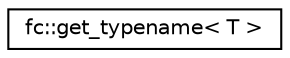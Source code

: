 digraph "Graphical Class Hierarchy"
{
  edge [fontname="Helvetica",fontsize="10",labelfontname="Helvetica",labelfontsize="10"];
  node [fontname="Helvetica",fontsize="10",shape=record];
  rankdir="LR";
  Node0 [label="fc::get_typename\< T \>",height=0.2,width=0.4,color="black", fillcolor="white", style="filled",URL="$structfc_1_1get__typename.html"];
}
